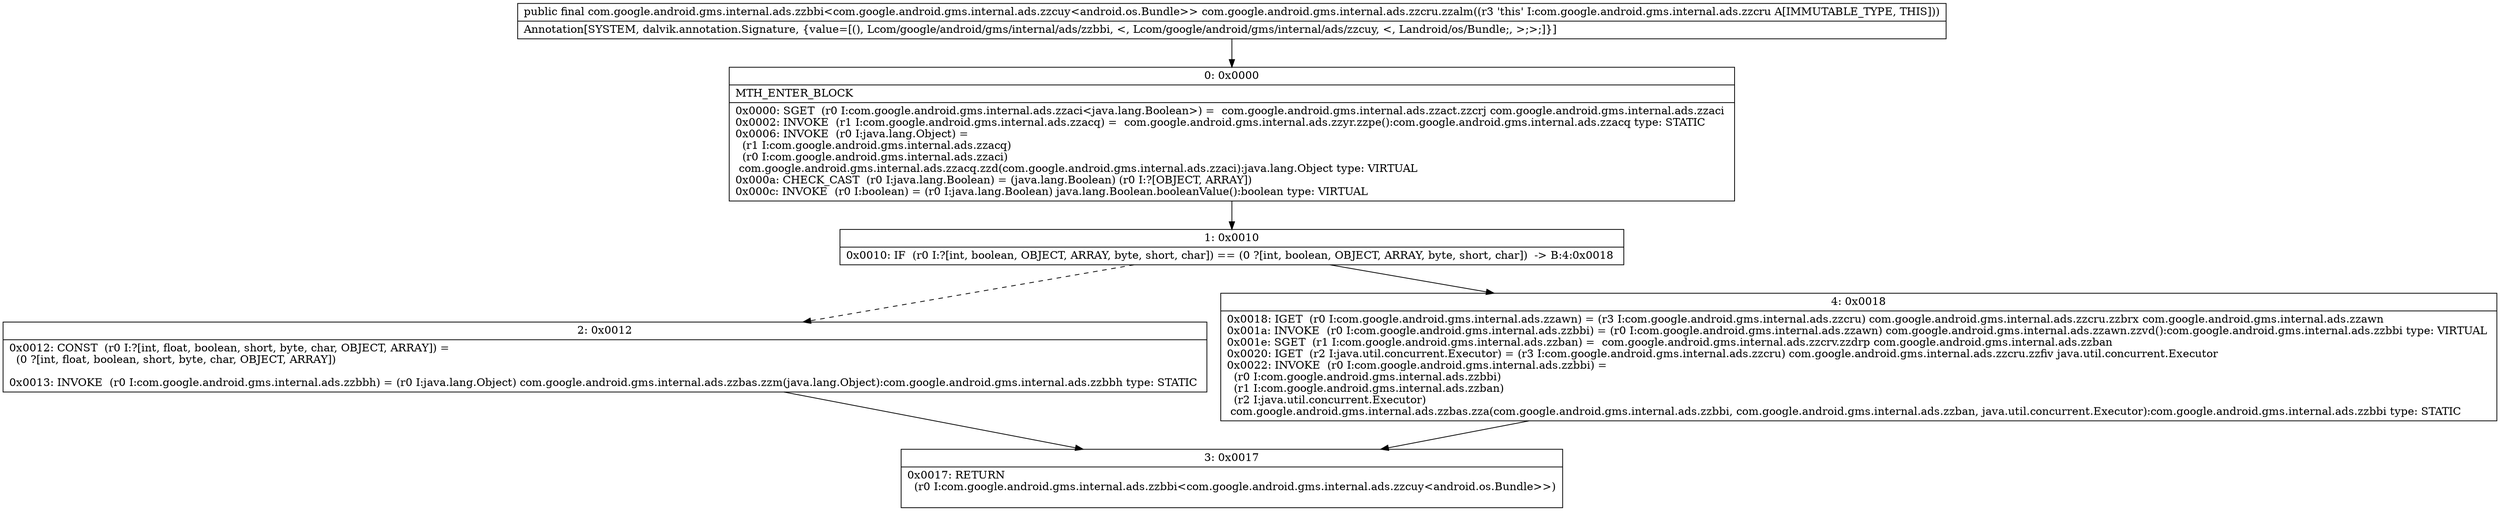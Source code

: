 digraph "CFG forcom.google.android.gms.internal.ads.zzcru.zzalm()Lcom\/google\/android\/gms\/internal\/ads\/zzbbi;" {
Node_0 [shape=record,label="{0\:\ 0x0000|MTH_ENTER_BLOCK\l|0x0000: SGET  (r0 I:com.google.android.gms.internal.ads.zzaci\<java.lang.Boolean\>) =  com.google.android.gms.internal.ads.zzact.zzcrj com.google.android.gms.internal.ads.zzaci \l0x0002: INVOKE  (r1 I:com.google.android.gms.internal.ads.zzacq) =  com.google.android.gms.internal.ads.zzyr.zzpe():com.google.android.gms.internal.ads.zzacq type: STATIC \l0x0006: INVOKE  (r0 I:java.lang.Object) = \l  (r1 I:com.google.android.gms.internal.ads.zzacq)\l  (r0 I:com.google.android.gms.internal.ads.zzaci)\l com.google.android.gms.internal.ads.zzacq.zzd(com.google.android.gms.internal.ads.zzaci):java.lang.Object type: VIRTUAL \l0x000a: CHECK_CAST  (r0 I:java.lang.Boolean) = (java.lang.Boolean) (r0 I:?[OBJECT, ARRAY]) \l0x000c: INVOKE  (r0 I:boolean) = (r0 I:java.lang.Boolean) java.lang.Boolean.booleanValue():boolean type: VIRTUAL \l}"];
Node_1 [shape=record,label="{1\:\ 0x0010|0x0010: IF  (r0 I:?[int, boolean, OBJECT, ARRAY, byte, short, char]) == (0 ?[int, boolean, OBJECT, ARRAY, byte, short, char])  \-\> B:4:0x0018 \l}"];
Node_2 [shape=record,label="{2\:\ 0x0012|0x0012: CONST  (r0 I:?[int, float, boolean, short, byte, char, OBJECT, ARRAY]) = \l  (0 ?[int, float, boolean, short, byte, char, OBJECT, ARRAY])\l \l0x0013: INVOKE  (r0 I:com.google.android.gms.internal.ads.zzbbh) = (r0 I:java.lang.Object) com.google.android.gms.internal.ads.zzbas.zzm(java.lang.Object):com.google.android.gms.internal.ads.zzbbh type: STATIC \l}"];
Node_3 [shape=record,label="{3\:\ 0x0017|0x0017: RETURN  \l  (r0 I:com.google.android.gms.internal.ads.zzbbi\<com.google.android.gms.internal.ads.zzcuy\<android.os.Bundle\>\>)\l \l}"];
Node_4 [shape=record,label="{4\:\ 0x0018|0x0018: IGET  (r0 I:com.google.android.gms.internal.ads.zzawn) = (r3 I:com.google.android.gms.internal.ads.zzcru) com.google.android.gms.internal.ads.zzcru.zzbrx com.google.android.gms.internal.ads.zzawn \l0x001a: INVOKE  (r0 I:com.google.android.gms.internal.ads.zzbbi) = (r0 I:com.google.android.gms.internal.ads.zzawn) com.google.android.gms.internal.ads.zzawn.zzvd():com.google.android.gms.internal.ads.zzbbi type: VIRTUAL \l0x001e: SGET  (r1 I:com.google.android.gms.internal.ads.zzban) =  com.google.android.gms.internal.ads.zzcrv.zzdrp com.google.android.gms.internal.ads.zzban \l0x0020: IGET  (r2 I:java.util.concurrent.Executor) = (r3 I:com.google.android.gms.internal.ads.zzcru) com.google.android.gms.internal.ads.zzcru.zzfiv java.util.concurrent.Executor \l0x0022: INVOKE  (r0 I:com.google.android.gms.internal.ads.zzbbi) = \l  (r0 I:com.google.android.gms.internal.ads.zzbbi)\l  (r1 I:com.google.android.gms.internal.ads.zzban)\l  (r2 I:java.util.concurrent.Executor)\l com.google.android.gms.internal.ads.zzbas.zza(com.google.android.gms.internal.ads.zzbbi, com.google.android.gms.internal.ads.zzban, java.util.concurrent.Executor):com.google.android.gms.internal.ads.zzbbi type: STATIC \l}"];
MethodNode[shape=record,label="{public final com.google.android.gms.internal.ads.zzbbi\<com.google.android.gms.internal.ads.zzcuy\<android.os.Bundle\>\> com.google.android.gms.internal.ads.zzcru.zzalm((r3 'this' I:com.google.android.gms.internal.ads.zzcru A[IMMUTABLE_TYPE, THIS]))  | Annotation[SYSTEM, dalvik.annotation.Signature, \{value=[(), Lcom\/google\/android\/gms\/internal\/ads\/zzbbi, \<, Lcom\/google\/android\/gms\/internal\/ads\/zzcuy, \<, Landroid\/os\/Bundle;, \>;\>;]\}]\l}"];
MethodNode -> Node_0;
Node_0 -> Node_1;
Node_1 -> Node_2[style=dashed];
Node_1 -> Node_4;
Node_2 -> Node_3;
Node_4 -> Node_3;
}

